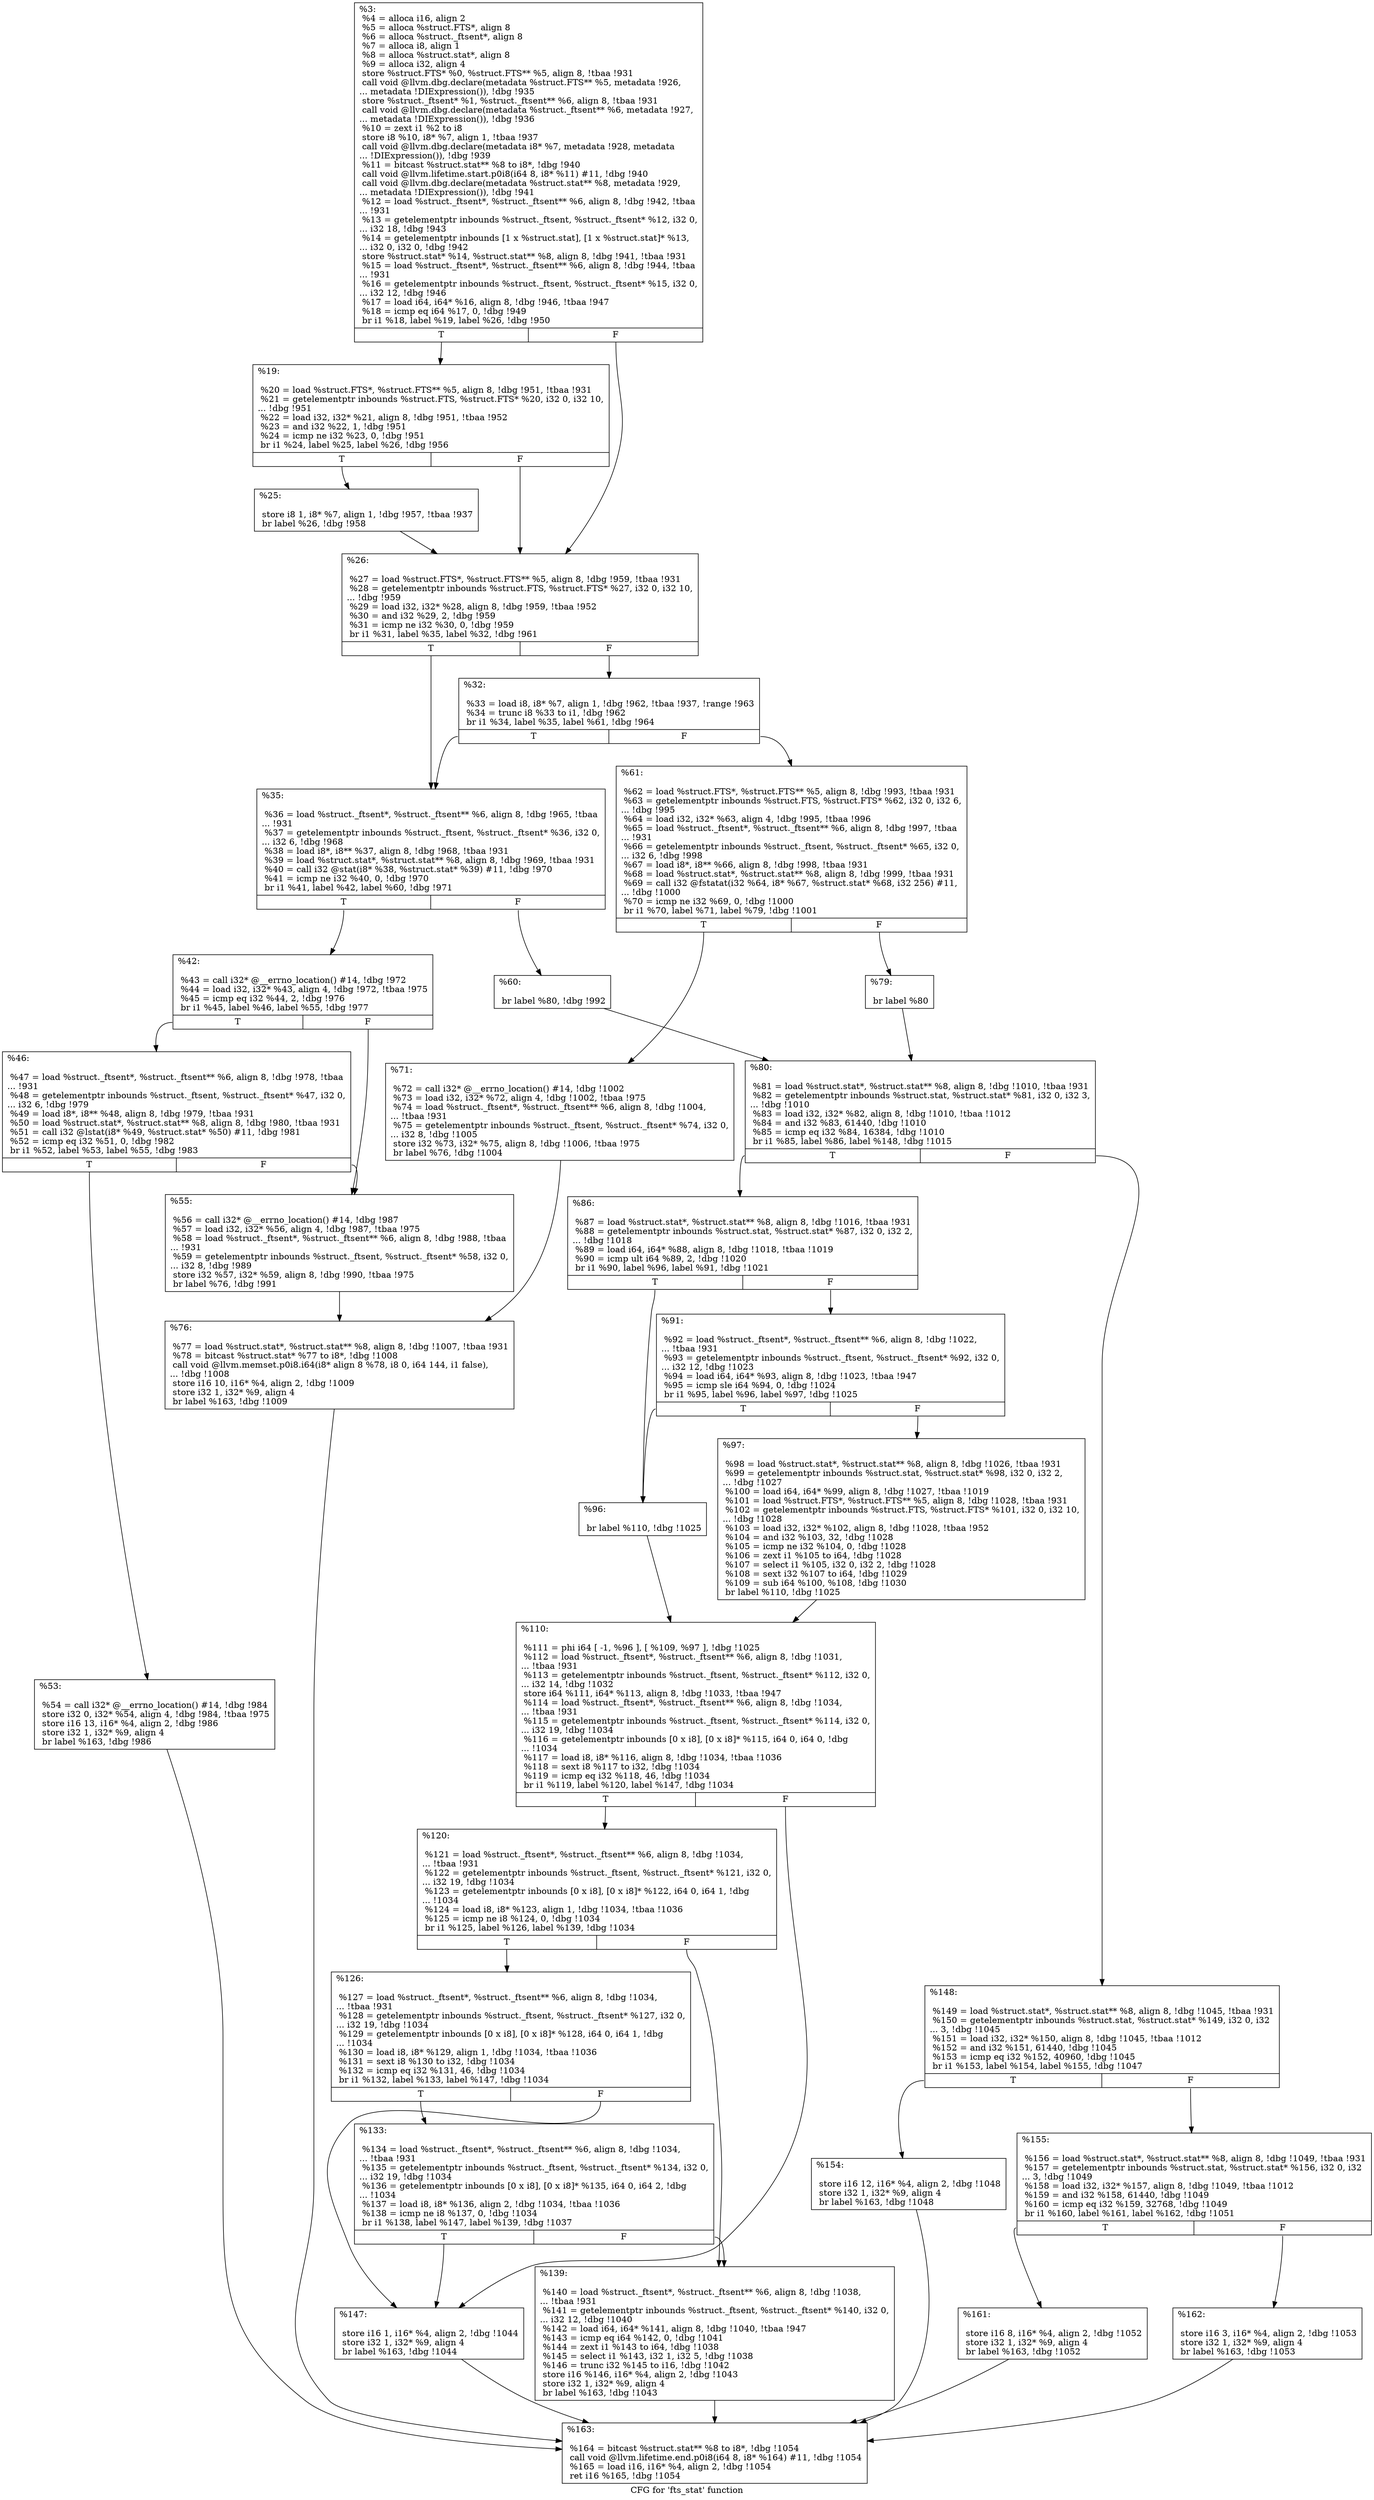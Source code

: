digraph "CFG for 'fts_stat' function" {
	label="CFG for 'fts_stat' function";

	Node0x23b0920 [shape=record,label="{%3:\l  %4 = alloca i16, align 2\l  %5 = alloca %struct.FTS*, align 8\l  %6 = alloca %struct._ftsent*, align 8\l  %7 = alloca i8, align 1\l  %8 = alloca %struct.stat*, align 8\l  %9 = alloca i32, align 4\l  store %struct.FTS* %0, %struct.FTS** %5, align 8, !tbaa !931\l  call void @llvm.dbg.declare(metadata %struct.FTS** %5, metadata !926,\l... metadata !DIExpression()), !dbg !935\l  store %struct._ftsent* %1, %struct._ftsent** %6, align 8, !tbaa !931\l  call void @llvm.dbg.declare(metadata %struct._ftsent** %6, metadata !927,\l... metadata !DIExpression()), !dbg !936\l  %10 = zext i1 %2 to i8\l  store i8 %10, i8* %7, align 1, !tbaa !937\l  call void @llvm.dbg.declare(metadata i8* %7, metadata !928, metadata\l... !DIExpression()), !dbg !939\l  %11 = bitcast %struct.stat** %8 to i8*, !dbg !940\l  call void @llvm.lifetime.start.p0i8(i64 8, i8* %11) #11, !dbg !940\l  call void @llvm.dbg.declare(metadata %struct.stat** %8, metadata !929,\l... metadata !DIExpression()), !dbg !941\l  %12 = load %struct._ftsent*, %struct._ftsent** %6, align 8, !dbg !942, !tbaa\l... !931\l  %13 = getelementptr inbounds %struct._ftsent, %struct._ftsent* %12, i32 0,\l... i32 18, !dbg !943\l  %14 = getelementptr inbounds [1 x %struct.stat], [1 x %struct.stat]* %13,\l... i32 0, i32 0, !dbg !942\l  store %struct.stat* %14, %struct.stat** %8, align 8, !dbg !941, !tbaa !931\l  %15 = load %struct._ftsent*, %struct._ftsent** %6, align 8, !dbg !944, !tbaa\l... !931\l  %16 = getelementptr inbounds %struct._ftsent, %struct._ftsent* %15, i32 0,\l... i32 12, !dbg !946\l  %17 = load i64, i64* %16, align 8, !dbg !946, !tbaa !947\l  %18 = icmp eq i64 %17, 0, !dbg !949\l  br i1 %18, label %19, label %26, !dbg !950\l|{<s0>T|<s1>F}}"];
	Node0x23b0920:s0 -> Node0x23b1e50;
	Node0x23b0920:s1 -> Node0x23b1ef0;
	Node0x23b1e50 [shape=record,label="{%19:\l\l  %20 = load %struct.FTS*, %struct.FTS** %5, align 8, !dbg !951, !tbaa !931\l  %21 = getelementptr inbounds %struct.FTS, %struct.FTS* %20, i32 0, i32 10,\l... !dbg !951\l  %22 = load i32, i32* %21, align 8, !dbg !951, !tbaa !952\l  %23 = and i32 %22, 1, !dbg !951\l  %24 = icmp ne i32 %23, 0, !dbg !951\l  br i1 %24, label %25, label %26, !dbg !956\l|{<s0>T|<s1>F}}"];
	Node0x23b1e50:s0 -> Node0x23b1ea0;
	Node0x23b1e50:s1 -> Node0x23b1ef0;
	Node0x23b1ea0 [shape=record,label="{%25:\l\l  store i8 1, i8* %7, align 1, !dbg !957, !tbaa !937\l  br label %26, !dbg !958\l}"];
	Node0x23b1ea0 -> Node0x23b1ef0;
	Node0x23b1ef0 [shape=record,label="{%26:\l\l  %27 = load %struct.FTS*, %struct.FTS** %5, align 8, !dbg !959, !tbaa !931\l  %28 = getelementptr inbounds %struct.FTS, %struct.FTS* %27, i32 0, i32 10,\l... !dbg !959\l  %29 = load i32, i32* %28, align 8, !dbg !959, !tbaa !952\l  %30 = and i32 %29, 2, !dbg !959\l  %31 = icmp ne i32 %30, 0, !dbg !959\l  br i1 %31, label %35, label %32, !dbg !961\l|{<s0>T|<s1>F}}"];
	Node0x23b1ef0:s0 -> Node0x23b1f90;
	Node0x23b1ef0:s1 -> Node0x23b1f40;
	Node0x23b1f40 [shape=record,label="{%32:\l\l  %33 = load i8, i8* %7, align 1, !dbg !962, !tbaa !937, !range !963\l  %34 = trunc i8 %33 to i1, !dbg !962\l  br i1 %34, label %35, label %61, !dbg !964\l|{<s0>T|<s1>F}}"];
	Node0x23b1f40:s0 -> Node0x23b1f90;
	Node0x23b1f40:s1 -> Node0x23b2170;
	Node0x23b1f90 [shape=record,label="{%35:\l\l  %36 = load %struct._ftsent*, %struct._ftsent** %6, align 8, !dbg !965, !tbaa\l... !931\l  %37 = getelementptr inbounds %struct._ftsent, %struct._ftsent* %36, i32 0,\l... i32 6, !dbg !968\l  %38 = load i8*, i8** %37, align 8, !dbg !968, !tbaa !931\l  %39 = load %struct.stat*, %struct.stat** %8, align 8, !dbg !969, !tbaa !931\l  %40 = call i32 @stat(i8* %38, %struct.stat* %39) #11, !dbg !970\l  %41 = icmp ne i32 %40, 0, !dbg !970\l  br i1 %41, label %42, label %60, !dbg !971\l|{<s0>T|<s1>F}}"];
	Node0x23b1f90:s0 -> Node0x23b1fe0;
	Node0x23b1f90:s1 -> Node0x23b2120;
	Node0x23b1fe0 [shape=record,label="{%42:\l\l  %43 = call i32* @__errno_location() #14, !dbg !972\l  %44 = load i32, i32* %43, align 4, !dbg !972, !tbaa !975\l  %45 = icmp eq i32 %44, 2, !dbg !976\l  br i1 %45, label %46, label %55, !dbg !977\l|{<s0>T|<s1>F}}"];
	Node0x23b1fe0:s0 -> Node0x23b2030;
	Node0x23b1fe0:s1 -> Node0x23b20d0;
	Node0x23b2030 [shape=record,label="{%46:\l\l  %47 = load %struct._ftsent*, %struct._ftsent** %6, align 8, !dbg !978, !tbaa\l... !931\l  %48 = getelementptr inbounds %struct._ftsent, %struct._ftsent* %47, i32 0,\l... i32 6, !dbg !979\l  %49 = load i8*, i8** %48, align 8, !dbg !979, !tbaa !931\l  %50 = load %struct.stat*, %struct.stat** %8, align 8, !dbg !980, !tbaa !931\l  %51 = call i32 @lstat(i8* %49, %struct.stat* %50) #11, !dbg !981\l  %52 = icmp eq i32 %51, 0, !dbg !982\l  br i1 %52, label %53, label %55, !dbg !983\l|{<s0>T|<s1>F}}"];
	Node0x23b2030:s0 -> Node0x23b2080;
	Node0x23b2030:s1 -> Node0x23b20d0;
	Node0x23b2080 [shape=record,label="{%53:\l\l  %54 = call i32* @__errno_location() #14, !dbg !984\l  store i32 0, i32* %54, align 4, !dbg !984, !tbaa !975\l  store i16 13, i16* %4, align 2, !dbg !986\l  store i32 1, i32* %9, align 4\l  br label %163, !dbg !986\l}"];
	Node0x23b2080 -> Node0x23b27b0;
	Node0x23b20d0 [shape=record,label="{%55:\l\l  %56 = call i32* @__errno_location() #14, !dbg !987\l  %57 = load i32, i32* %56, align 4, !dbg !987, !tbaa !975\l  %58 = load %struct._ftsent*, %struct._ftsent** %6, align 8, !dbg !988, !tbaa\l... !931\l  %59 = getelementptr inbounds %struct._ftsent, %struct._ftsent* %58, i32 0,\l... i32 8, !dbg !989\l  store i32 %57, i32* %59, align 8, !dbg !990, !tbaa !975\l  br label %76, !dbg !991\l}"];
	Node0x23b20d0 -> Node0x23b2210;
	Node0x23b2120 [shape=record,label="{%60:\l\l  br label %80, !dbg !992\l}"];
	Node0x23b2120 -> Node0x23b22b0;
	Node0x23b2170 [shape=record,label="{%61:\l\l  %62 = load %struct.FTS*, %struct.FTS** %5, align 8, !dbg !993, !tbaa !931\l  %63 = getelementptr inbounds %struct.FTS, %struct.FTS* %62, i32 0, i32 6,\l... !dbg !995\l  %64 = load i32, i32* %63, align 4, !dbg !995, !tbaa !996\l  %65 = load %struct._ftsent*, %struct._ftsent** %6, align 8, !dbg !997, !tbaa\l... !931\l  %66 = getelementptr inbounds %struct._ftsent, %struct._ftsent* %65, i32 0,\l... i32 6, !dbg !998\l  %67 = load i8*, i8** %66, align 8, !dbg !998, !tbaa !931\l  %68 = load %struct.stat*, %struct.stat** %8, align 8, !dbg !999, !tbaa !931\l  %69 = call i32 @fstatat(i32 %64, i8* %67, %struct.stat* %68, i32 256) #11,\l... !dbg !1000\l  %70 = icmp ne i32 %69, 0, !dbg !1000\l  br i1 %70, label %71, label %79, !dbg !1001\l|{<s0>T|<s1>F}}"];
	Node0x23b2170:s0 -> Node0x23b21c0;
	Node0x23b2170:s1 -> Node0x23b2260;
	Node0x23b21c0 [shape=record,label="{%71:\l\l  %72 = call i32* @__errno_location() #14, !dbg !1002\l  %73 = load i32, i32* %72, align 4, !dbg !1002, !tbaa !975\l  %74 = load %struct._ftsent*, %struct._ftsent** %6, align 8, !dbg !1004,\l... !tbaa !931\l  %75 = getelementptr inbounds %struct._ftsent, %struct._ftsent* %74, i32 0,\l... i32 8, !dbg !1005\l  store i32 %73, i32* %75, align 8, !dbg !1006, !tbaa !975\l  br label %76, !dbg !1004\l}"];
	Node0x23b21c0 -> Node0x23b2210;
	Node0x23b2210 [shape=record,label="{%76:\l\l  %77 = load %struct.stat*, %struct.stat** %8, align 8, !dbg !1007, !tbaa !931\l  %78 = bitcast %struct.stat* %77 to i8*, !dbg !1008\l  call void @llvm.memset.p0i8.i64(i8* align 8 %78, i8 0, i64 144, i1 false),\l... !dbg !1008\l  store i16 10, i16* %4, align 2, !dbg !1009\l  store i32 1, i32* %9, align 4\l  br label %163, !dbg !1009\l}"];
	Node0x23b2210 -> Node0x23b27b0;
	Node0x23b2260 [shape=record,label="{%79:\l\l  br label %80\l}"];
	Node0x23b2260 -> Node0x23b22b0;
	Node0x23b22b0 [shape=record,label="{%80:\l\l  %81 = load %struct.stat*, %struct.stat** %8, align 8, !dbg !1010, !tbaa !931\l  %82 = getelementptr inbounds %struct.stat, %struct.stat* %81, i32 0, i32 3,\l... !dbg !1010\l  %83 = load i32, i32* %82, align 8, !dbg !1010, !tbaa !1012\l  %84 = and i32 %83, 61440, !dbg !1010\l  %85 = icmp eq i32 %84, 16384, !dbg !1010\l  br i1 %85, label %86, label %148, !dbg !1015\l|{<s0>T|<s1>F}}"];
	Node0x23b22b0:s0 -> Node0x23b2300;
	Node0x23b22b0:s1 -> Node0x23b2620;
	Node0x23b2300 [shape=record,label="{%86:\l\l  %87 = load %struct.stat*, %struct.stat** %8, align 8, !dbg !1016, !tbaa !931\l  %88 = getelementptr inbounds %struct.stat, %struct.stat* %87, i32 0, i32 2,\l... !dbg !1018\l  %89 = load i64, i64* %88, align 8, !dbg !1018, !tbaa !1019\l  %90 = icmp ult i64 %89, 2, !dbg !1020\l  br i1 %90, label %96, label %91, !dbg !1021\l|{<s0>T|<s1>F}}"];
	Node0x23b2300:s0 -> Node0x23b23a0;
	Node0x23b2300:s1 -> Node0x23b2350;
	Node0x23b2350 [shape=record,label="{%91:\l\l  %92 = load %struct._ftsent*, %struct._ftsent** %6, align 8, !dbg !1022,\l... !tbaa !931\l  %93 = getelementptr inbounds %struct._ftsent, %struct._ftsent* %92, i32 0,\l... i32 12, !dbg !1023\l  %94 = load i64, i64* %93, align 8, !dbg !1023, !tbaa !947\l  %95 = icmp sle i64 %94, 0, !dbg !1024\l  br i1 %95, label %96, label %97, !dbg !1025\l|{<s0>T|<s1>F}}"];
	Node0x23b2350:s0 -> Node0x23b23a0;
	Node0x23b2350:s1 -> Node0x23b23f0;
	Node0x23b23a0 [shape=record,label="{%96:\l\l  br label %110, !dbg !1025\l}"];
	Node0x23b23a0 -> Node0x23b2440;
	Node0x23b23f0 [shape=record,label="{%97:\l\l  %98 = load %struct.stat*, %struct.stat** %8, align 8, !dbg !1026, !tbaa !931\l  %99 = getelementptr inbounds %struct.stat, %struct.stat* %98, i32 0, i32 2,\l... !dbg !1027\l  %100 = load i64, i64* %99, align 8, !dbg !1027, !tbaa !1019\l  %101 = load %struct.FTS*, %struct.FTS** %5, align 8, !dbg !1028, !tbaa !931\l  %102 = getelementptr inbounds %struct.FTS, %struct.FTS* %101, i32 0, i32 10,\l... !dbg !1028\l  %103 = load i32, i32* %102, align 8, !dbg !1028, !tbaa !952\l  %104 = and i32 %103, 32, !dbg !1028\l  %105 = icmp ne i32 %104, 0, !dbg !1028\l  %106 = zext i1 %105 to i64, !dbg !1028\l  %107 = select i1 %105, i32 0, i32 2, !dbg !1028\l  %108 = sext i32 %107 to i64, !dbg !1029\l  %109 = sub i64 %100, %108, !dbg !1030\l  br label %110, !dbg !1025\l}"];
	Node0x23b23f0 -> Node0x23b2440;
	Node0x23b2440 [shape=record,label="{%110:\l\l  %111 = phi i64 [ -1, %96 ], [ %109, %97 ], !dbg !1025\l  %112 = load %struct._ftsent*, %struct._ftsent** %6, align 8, !dbg !1031,\l... !tbaa !931\l  %113 = getelementptr inbounds %struct._ftsent, %struct._ftsent* %112, i32 0,\l... i32 14, !dbg !1032\l  store i64 %111, i64* %113, align 8, !dbg !1033, !tbaa !947\l  %114 = load %struct._ftsent*, %struct._ftsent** %6, align 8, !dbg !1034,\l... !tbaa !931\l  %115 = getelementptr inbounds %struct._ftsent, %struct._ftsent* %114, i32 0,\l... i32 19, !dbg !1034\l  %116 = getelementptr inbounds [0 x i8], [0 x i8]* %115, i64 0, i64 0, !dbg\l... !1034\l  %117 = load i8, i8* %116, align 8, !dbg !1034, !tbaa !1036\l  %118 = sext i8 %117 to i32, !dbg !1034\l  %119 = icmp eq i32 %118, 46, !dbg !1034\l  br i1 %119, label %120, label %147, !dbg !1034\l|{<s0>T|<s1>F}}"];
	Node0x23b2440:s0 -> Node0x23b2490;
	Node0x23b2440:s1 -> Node0x23b25d0;
	Node0x23b2490 [shape=record,label="{%120:\l\l  %121 = load %struct._ftsent*, %struct._ftsent** %6, align 8, !dbg !1034,\l... !tbaa !931\l  %122 = getelementptr inbounds %struct._ftsent, %struct._ftsent* %121, i32 0,\l... i32 19, !dbg !1034\l  %123 = getelementptr inbounds [0 x i8], [0 x i8]* %122, i64 0, i64 1, !dbg\l... !1034\l  %124 = load i8, i8* %123, align 1, !dbg !1034, !tbaa !1036\l  %125 = icmp ne i8 %124, 0, !dbg !1034\l  br i1 %125, label %126, label %139, !dbg !1034\l|{<s0>T|<s1>F}}"];
	Node0x23b2490:s0 -> Node0x23b24e0;
	Node0x23b2490:s1 -> Node0x23b2580;
	Node0x23b24e0 [shape=record,label="{%126:\l\l  %127 = load %struct._ftsent*, %struct._ftsent** %6, align 8, !dbg !1034,\l... !tbaa !931\l  %128 = getelementptr inbounds %struct._ftsent, %struct._ftsent* %127, i32 0,\l... i32 19, !dbg !1034\l  %129 = getelementptr inbounds [0 x i8], [0 x i8]* %128, i64 0, i64 1, !dbg\l... !1034\l  %130 = load i8, i8* %129, align 1, !dbg !1034, !tbaa !1036\l  %131 = sext i8 %130 to i32, !dbg !1034\l  %132 = icmp eq i32 %131, 46, !dbg !1034\l  br i1 %132, label %133, label %147, !dbg !1034\l|{<s0>T|<s1>F}}"];
	Node0x23b24e0:s0 -> Node0x23b2530;
	Node0x23b24e0:s1 -> Node0x23b25d0;
	Node0x23b2530 [shape=record,label="{%133:\l\l  %134 = load %struct._ftsent*, %struct._ftsent** %6, align 8, !dbg !1034,\l... !tbaa !931\l  %135 = getelementptr inbounds %struct._ftsent, %struct._ftsent* %134, i32 0,\l... i32 19, !dbg !1034\l  %136 = getelementptr inbounds [0 x i8], [0 x i8]* %135, i64 0, i64 2, !dbg\l... !1034\l  %137 = load i8, i8* %136, align 2, !dbg !1034, !tbaa !1036\l  %138 = icmp ne i8 %137, 0, !dbg !1034\l  br i1 %138, label %147, label %139, !dbg !1037\l|{<s0>T|<s1>F}}"];
	Node0x23b2530:s0 -> Node0x23b25d0;
	Node0x23b2530:s1 -> Node0x23b2580;
	Node0x23b2580 [shape=record,label="{%139:\l\l  %140 = load %struct._ftsent*, %struct._ftsent** %6, align 8, !dbg !1038,\l... !tbaa !931\l  %141 = getelementptr inbounds %struct._ftsent, %struct._ftsent* %140, i32 0,\l... i32 12, !dbg !1040\l  %142 = load i64, i64* %141, align 8, !dbg !1040, !tbaa !947\l  %143 = icmp eq i64 %142, 0, !dbg !1041\l  %144 = zext i1 %143 to i64, !dbg !1038\l  %145 = select i1 %143, i32 1, i32 5, !dbg !1038\l  %146 = trunc i32 %145 to i16, !dbg !1042\l  store i16 %146, i16* %4, align 2, !dbg !1043\l  store i32 1, i32* %9, align 4\l  br label %163, !dbg !1043\l}"];
	Node0x23b2580 -> Node0x23b27b0;
	Node0x23b25d0 [shape=record,label="{%147:\l\l  store i16 1, i16* %4, align 2, !dbg !1044\l  store i32 1, i32* %9, align 4\l  br label %163, !dbg !1044\l}"];
	Node0x23b25d0 -> Node0x23b27b0;
	Node0x23b2620 [shape=record,label="{%148:\l\l  %149 = load %struct.stat*, %struct.stat** %8, align 8, !dbg !1045, !tbaa !931\l  %150 = getelementptr inbounds %struct.stat, %struct.stat* %149, i32 0, i32\l... 3, !dbg !1045\l  %151 = load i32, i32* %150, align 8, !dbg !1045, !tbaa !1012\l  %152 = and i32 %151, 61440, !dbg !1045\l  %153 = icmp eq i32 %152, 40960, !dbg !1045\l  br i1 %153, label %154, label %155, !dbg !1047\l|{<s0>T|<s1>F}}"];
	Node0x23b2620:s0 -> Node0x23b2670;
	Node0x23b2620:s1 -> Node0x23b26c0;
	Node0x23b2670 [shape=record,label="{%154:\l\l  store i16 12, i16* %4, align 2, !dbg !1048\l  store i32 1, i32* %9, align 4\l  br label %163, !dbg !1048\l}"];
	Node0x23b2670 -> Node0x23b27b0;
	Node0x23b26c0 [shape=record,label="{%155:\l\l  %156 = load %struct.stat*, %struct.stat** %8, align 8, !dbg !1049, !tbaa !931\l  %157 = getelementptr inbounds %struct.stat, %struct.stat* %156, i32 0, i32\l... 3, !dbg !1049\l  %158 = load i32, i32* %157, align 8, !dbg !1049, !tbaa !1012\l  %159 = and i32 %158, 61440, !dbg !1049\l  %160 = icmp eq i32 %159, 32768, !dbg !1049\l  br i1 %160, label %161, label %162, !dbg !1051\l|{<s0>T|<s1>F}}"];
	Node0x23b26c0:s0 -> Node0x23b2710;
	Node0x23b26c0:s1 -> Node0x23b2760;
	Node0x23b2710 [shape=record,label="{%161:\l\l  store i16 8, i16* %4, align 2, !dbg !1052\l  store i32 1, i32* %9, align 4\l  br label %163, !dbg !1052\l}"];
	Node0x23b2710 -> Node0x23b27b0;
	Node0x23b2760 [shape=record,label="{%162:\l\l  store i16 3, i16* %4, align 2, !dbg !1053\l  store i32 1, i32* %9, align 4\l  br label %163, !dbg !1053\l}"];
	Node0x23b2760 -> Node0x23b27b0;
	Node0x23b27b0 [shape=record,label="{%163:\l\l  %164 = bitcast %struct.stat** %8 to i8*, !dbg !1054\l  call void @llvm.lifetime.end.p0i8(i64 8, i8* %164) #11, !dbg !1054\l  %165 = load i16, i16* %4, align 2, !dbg !1054\l  ret i16 %165, !dbg !1054\l}"];
}
